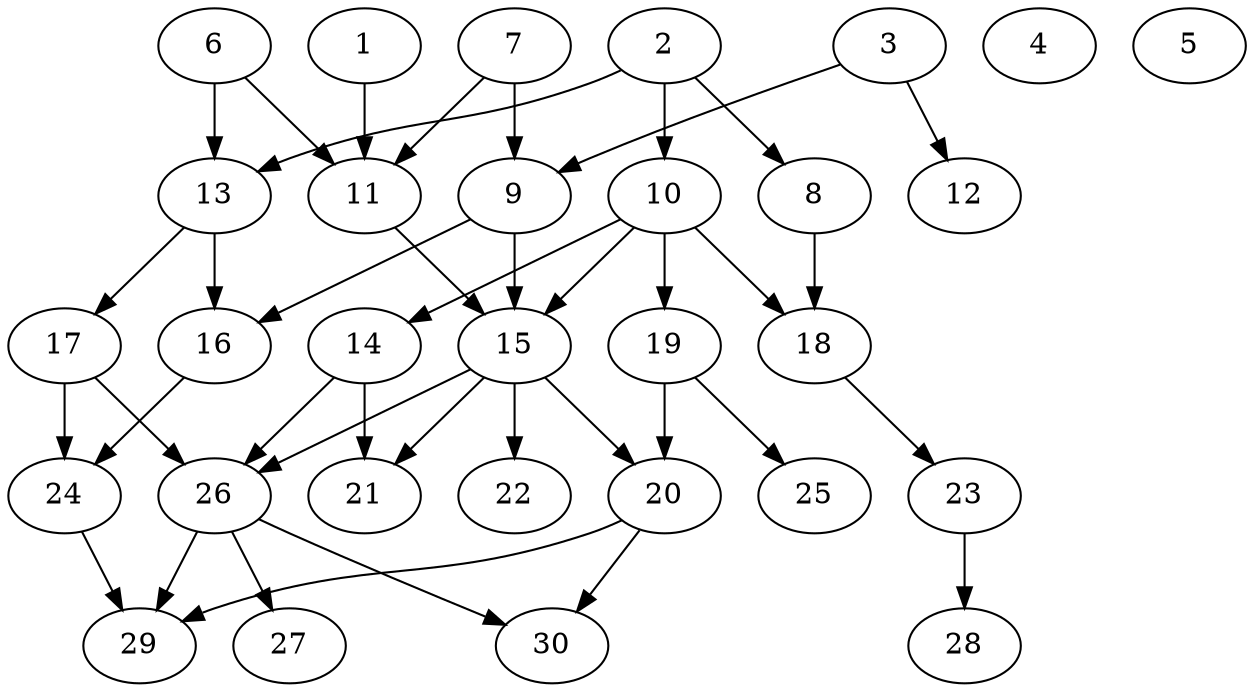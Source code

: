 // DAG automatically generated by daggen at Wed Apr 12 12:22:20 2017
// ./daggen --dot -n 30 --jump=1 --fat=0.6 --regularity=0.8 --density=0.4 
digraph G {
  1 [size="28867078281", alpha="0.02"]
  1 -> 11 [size ="838860800"]
  2 [size="632156152004", alpha="0.08"]
  2 -> 8 [size ="536870912"]
  2 -> 10 [size ="536870912"]
  2 -> 13 [size ="536870912"]
  3 [size="24448511955", alpha="0.03"]
  3 -> 9 [size ="411041792"]
  3 -> 12 [size ="411041792"]
  4 [size="204829165364", alpha="0.03"]
  5 [size="549755813888", alpha="0.11"]
  6 [size="31795742024", alpha="0.02"]
  6 -> 11 [size ="536870912"]
  6 -> 13 [size ="536870912"]
  7 [size="68719476736", alpha="0.14"]
  7 -> 9 [size ="134217728"]
  7 -> 11 [size ="134217728"]
  8 [size="134217728000", alpha="0.05"]
  8 -> 18 [size ="209715200"]
  9 [size="49012493904", alpha="0.18"]
  9 -> 15 [size ="134217728"]
  9 -> 16 [size ="134217728"]
  10 [size="36470251081", alpha="0.08"]
  10 -> 14 [size ="679477248"]
  10 -> 15 [size ="679477248"]
  10 -> 18 [size ="679477248"]
  10 -> 19 [size ="679477248"]
  11 [size="871515805628", alpha="0.03"]
  11 -> 15 [size ="536870912"]
  12 [size="8856049224", alpha="0.06"]
  13 [size="368293445632", alpha="0.07"]
  13 -> 16 [size ="411041792"]
  13 -> 17 [size ="411041792"]
  14 [size="6964547532", alpha="0.11"]
  14 -> 21 [size ="134217728"]
  14 -> 26 [size ="134217728"]
  15 [size="368293445632", alpha="0.20"]
  15 -> 20 [size ="411041792"]
  15 -> 21 [size ="411041792"]
  15 -> 22 [size ="411041792"]
  15 -> 26 [size ="411041792"]
  16 [size="64833126471", alpha="0.09"]
  16 -> 24 [size ="75497472"]
  17 [size="452668082825", alpha="0.09"]
  17 -> 24 [size ="411041792"]
  17 -> 26 [size ="411041792"]
  18 [size="235649563445", alpha="0.04"]
  18 -> 23 [size ="209715200"]
  19 [size="12399419347", alpha="0.04"]
  19 -> 20 [size ="411041792"]
  19 -> 25 [size ="411041792"]
  20 [size="572201496880", alpha="0.07"]
  20 -> 29 [size ="536870912"]
  20 -> 30 [size ="536870912"]
  21 [size="562936812022", alpha="0.06"]
  22 [size="8589934592", alpha="0.15"]
  23 [size="231928233984", alpha="0.15"]
  23 -> 28 [size ="301989888"]
  24 [size="33595476156", alpha="0.07"]
  24 -> 29 [size ="536870912"]
  25 [size="399816299190", alpha="0.01"]
  26 [size="3247706163", alpha="0.17"]
  26 -> 27 [size ="75497472"]
  26 -> 29 [size ="75497472"]
  26 -> 30 [size ="75497472"]
  27 [size="1265369077", alpha="0.16"]
  28 [size="28991029248", alpha="0.02"]
  29 [size="36064569580", alpha="0.18"]
  30 [size="584356733970", alpha="0.09"]
}
